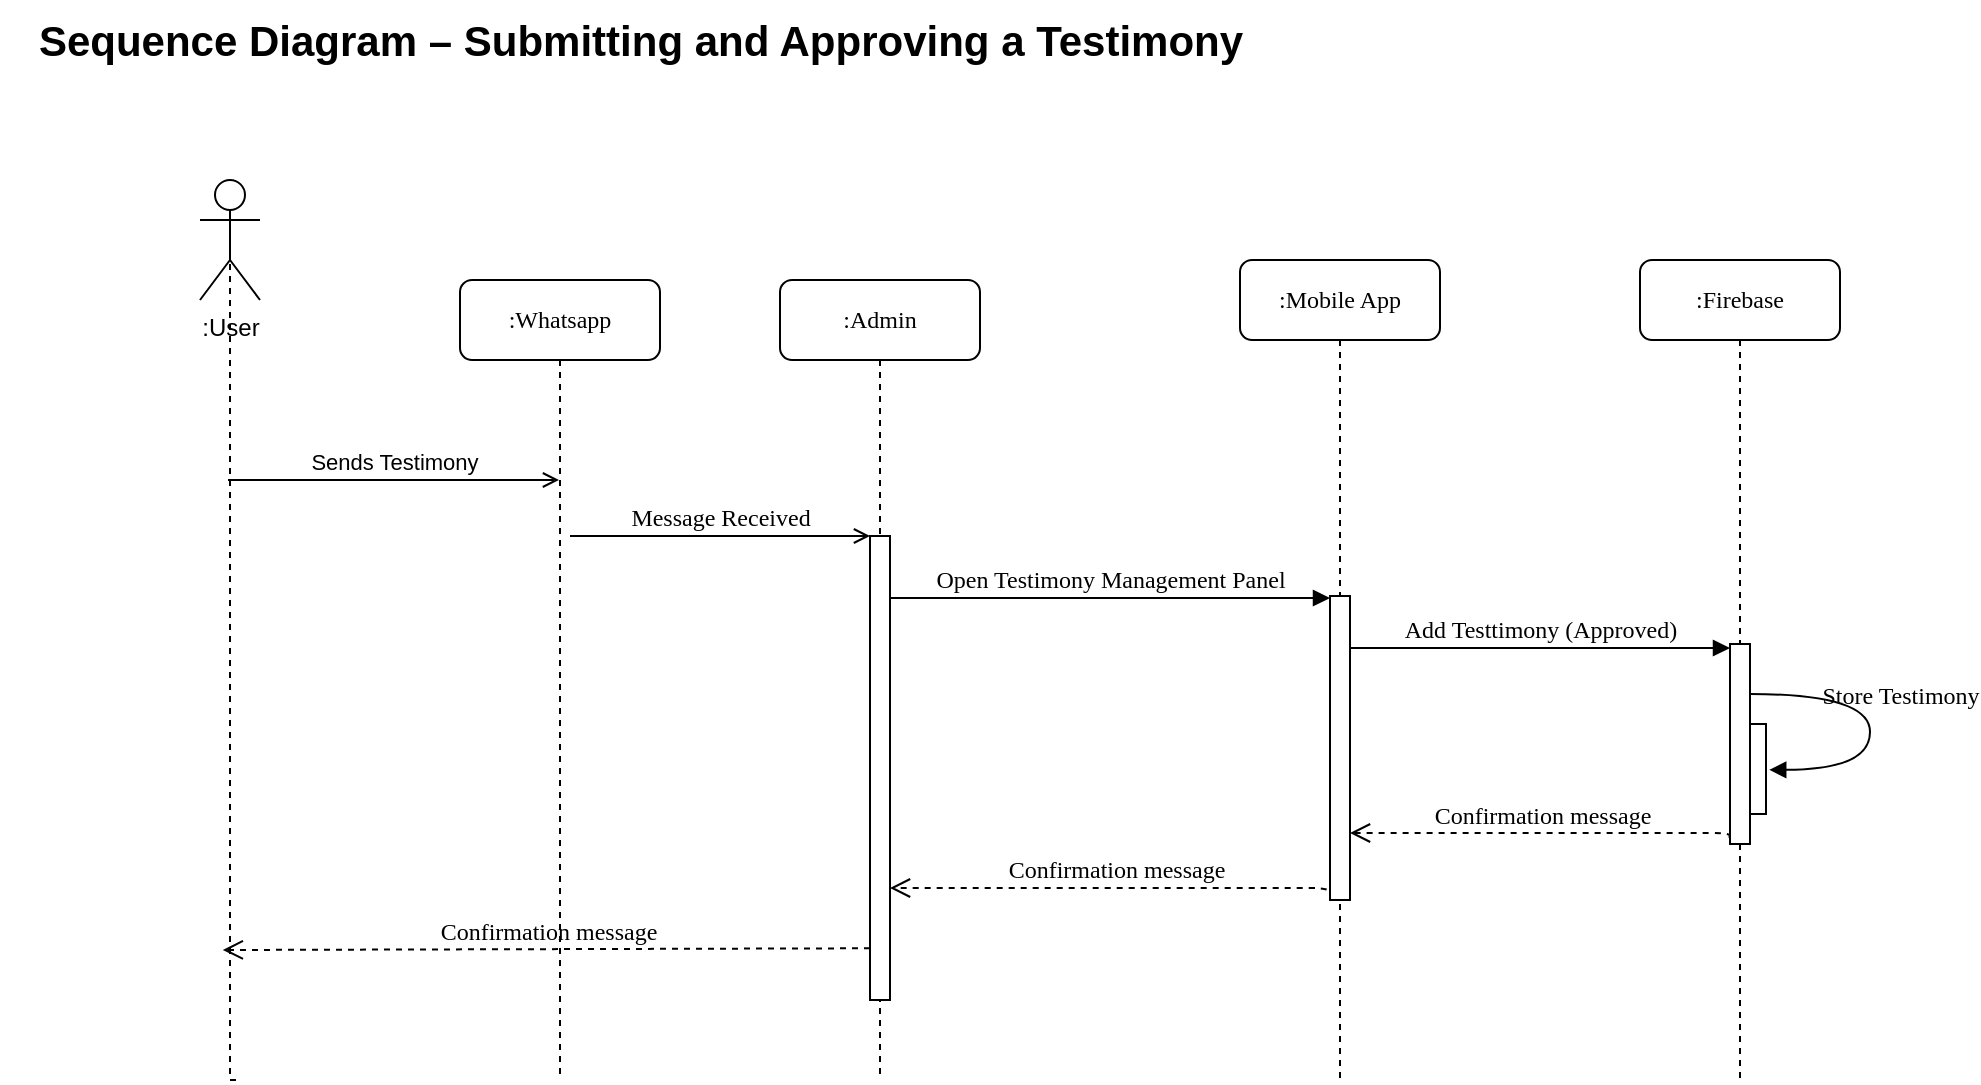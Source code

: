 <mxfile version="26.2.14" pages="3">
  <diagram name="Page-1" id="13e1069c-82ec-6db2-03f1-153e76fe0fe0">
    <mxGraphModel dx="1042" dy="543" grid="1" gridSize="10" guides="1" tooltips="1" connect="1" arrows="1" fold="1" page="1" pageScale="1" pageWidth="1100" pageHeight="850" background="none" math="0" shadow="0">
      <root>
        <mxCell id="0" />
        <mxCell id="1" parent="0" />
        <mxCell id="7baba1c4bc27f4b0-2" value=":Whatsapp" style="shape=umlLifeline;perimeter=lifelinePerimeter;whiteSpace=wrap;html=1;container=1;collapsible=0;recursiveResize=0;outlineConnect=0;rounded=1;shadow=0;comic=0;labelBackgroundColor=none;strokeWidth=1;fontFamily=Verdana;fontSize=12;align=center;" parent="1" vertex="1">
          <mxGeometry x="240" y="200" width="100" height="400" as="geometry" />
        </mxCell>
        <mxCell id="7baba1c4bc27f4b0-3" value=":Admin" style="shape=umlLifeline;perimeter=lifelinePerimeter;whiteSpace=wrap;html=1;container=1;collapsible=0;recursiveResize=0;outlineConnect=0;rounded=1;shadow=0;comic=0;labelBackgroundColor=none;strokeWidth=1;fontFamily=Verdana;fontSize=12;align=center;" parent="1" vertex="1">
          <mxGeometry x="400" y="200" width="100" height="400" as="geometry" />
        </mxCell>
        <mxCell id="7baba1c4bc27f4b0-13" value="" style="html=1;points=[];perimeter=orthogonalPerimeter;rounded=0;shadow=0;comic=0;labelBackgroundColor=none;strokeWidth=1;fontFamily=Verdana;fontSize=12;align=center;" parent="7baba1c4bc27f4b0-3" vertex="1">
          <mxGeometry x="45" y="128" width="10" height="232" as="geometry" />
        </mxCell>
        <mxCell id="zQ8eZVxgcaHtA0OOo_be-4" value="Confirmation message" style="html=1;verticalAlign=bottom;endArrow=open;dashed=1;endSize=8;labelBackgroundColor=none;fontFamily=Verdana;fontSize=12;edgeStyle=elbowEdgeStyle;elbow=vertical;exitX=0.06;exitY=0.653;exitDx=0;exitDy=0;exitPerimeter=0;" edge="1" parent="7baba1c4bc27f4b0-3">
          <mxGeometry relative="1" as="geometry">
            <mxPoint x="55" y="304" as="targetPoint" />
            <Array as="points">
              <mxPoint x="150" y="304" />
              <mxPoint x="120" y="314" />
              <mxPoint x="130" y="234" />
              <mxPoint x="160" y="234" />
            </Array>
            <mxPoint x="275.6" y="309.54" as="sourcePoint" />
          </mxGeometry>
        </mxCell>
        <mxCell id="7baba1c4bc27f4b0-4" value=":Mobile App" style="shape=umlLifeline;perimeter=lifelinePerimeter;whiteSpace=wrap;html=1;container=1;collapsible=0;recursiveResize=0;outlineConnect=0;rounded=1;shadow=0;comic=0;labelBackgroundColor=none;strokeWidth=1;fontFamily=Verdana;fontSize=12;align=center;" parent="1" vertex="1">
          <mxGeometry x="630" y="190" width="100" height="410" as="geometry" />
        </mxCell>
        <mxCell id="7baba1c4bc27f4b0-5" value=":Firebase" style="shape=umlLifeline;perimeter=lifelinePerimeter;whiteSpace=wrap;html=1;container=1;collapsible=0;recursiveResize=0;outlineConnect=0;rounded=1;shadow=0;comic=0;labelBackgroundColor=none;strokeWidth=1;fontFamily=Verdana;fontSize=12;align=center;" parent="1" vertex="1">
          <mxGeometry x="830" y="190" width="100" height="410" as="geometry" />
        </mxCell>
        <mxCell id="7baba1c4bc27f4b0-34" value="" style="html=1;points=[];perimeter=orthogonalPerimeter;rounded=0;shadow=0;comic=0;labelBackgroundColor=none;strokeWidth=1;fontFamily=Verdana;fontSize=12;align=center;" parent="7baba1c4bc27f4b0-5" vertex="1">
          <mxGeometry x="53" y="232" width="10" height="45" as="geometry" />
        </mxCell>
        <mxCell id="7baba1c4bc27f4b0-16" value="" style="html=1;points=[];perimeter=orthogonalPerimeter;rounded=0;shadow=0;comic=0;labelBackgroundColor=none;strokeWidth=1;fontFamily=Verdana;fontSize=12;align=center;" parent="1" vertex="1">
          <mxGeometry x="675" y="358" width="10" height="152" as="geometry" />
        </mxCell>
        <mxCell id="7baba1c4bc27f4b0-17" value="Open Testimony Management Panel" style="html=1;verticalAlign=bottom;endArrow=block;labelBackgroundColor=none;fontFamily=Verdana;fontSize=12;edgeStyle=elbowEdgeStyle;elbow=vertical;" parent="1" edge="1">
          <mxGeometry relative="1" as="geometry">
            <mxPoint x="455" y="359" as="sourcePoint" />
            <Array as="points">
              <mxPoint x="460" y="359" />
            </Array>
            <mxPoint x="675" y="359" as="targetPoint" />
          </mxGeometry>
        </mxCell>
        <mxCell id="7baba1c4bc27f4b0-19" value="" style="html=1;points=[];perimeter=orthogonalPerimeter;rounded=0;shadow=0;comic=0;labelBackgroundColor=none;strokeWidth=1;fontFamily=Verdana;fontSize=12;align=center;" parent="1" vertex="1">
          <mxGeometry x="875" y="382" width="10" height="100" as="geometry" />
        </mxCell>
        <mxCell id="7baba1c4bc27f4b0-20" value="Add Testtimony (Approved)" style="html=1;verticalAlign=bottom;endArrow=block;entryX=0;entryY=0;labelBackgroundColor=none;fontFamily=Verdana;fontSize=12;edgeStyle=elbowEdgeStyle;elbow=vertical;" parent="1" edge="1">
          <mxGeometry relative="1" as="geometry">
            <mxPoint x="685" y="384" as="sourcePoint" />
            <mxPoint x="875" y="384" as="targetPoint" />
          </mxGeometry>
        </mxCell>
        <mxCell id="7baba1c4bc27f4b0-14" value="Message Received" style="html=1;verticalAlign=bottom;endArrow=open;entryX=0;entryY=0;labelBackgroundColor=none;fontFamily=Verdana;fontSize=12;edgeStyle=elbowEdgeStyle;elbow=vertical;endFill=0;" parent="1" target="7baba1c4bc27f4b0-13" edge="1">
          <mxGeometry relative="1" as="geometry">
            <mxPoint x="295" y="328" as="sourcePoint" />
          </mxGeometry>
        </mxCell>
        <mxCell id="7baba1c4bc27f4b0-35" value="Store Testimony" style="html=1;verticalAlign=bottom;endArrow=block;labelBackgroundColor=none;fontFamily=Verdana;fontSize=12;elbow=vertical;edgeStyle=orthogonalEdgeStyle;curved=1;entryX=1;entryY=0.286;entryPerimeter=0;" parent="1" edge="1">
          <mxGeometry x="-0.056" y="15" relative="1" as="geometry">
            <mxPoint x="885" y="407" as="sourcePoint" />
            <mxPoint x="894.62" y="444.92" as="targetPoint" />
            <Array as="points">
              <mxPoint x="945" y="407" />
              <mxPoint x="945" y="445" />
            </Array>
            <mxPoint as="offset" />
          </mxGeometry>
        </mxCell>
        <mxCell id="zQ8eZVxgcaHtA0OOo_be-2" style="edgeStyle=orthogonalEdgeStyle;rounded=0;orthogonalLoop=1;jettySize=auto;html=1;exitX=0.5;exitY=0.5;exitDx=0;exitDy=0;exitPerimeter=0;dashed=1;endArrow=none;startFill=0;" edge="1" parent="1" source="zQ8eZVxgcaHtA0OOo_be-1">
          <mxGeometry relative="1" as="geometry">
            <mxPoint x="130" y="600" as="targetPoint" />
            <Array as="points">
              <mxPoint x="125" y="485" />
              <mxPoint x="125" y="485" />
            </Array>
          </mxGeometry>
        </mxCell>
        <mxCell id="zQ8eZVxgcaHtA0OOo_be-1" value=":User" style="shape=umlActor;verticalLabelPosition=bottom;verticalAlign=top;html=1;outlineConnect=0;" vertex="1" parent="1">
          <mxGeometry x="110" y="150" width="30" height="60" as="geometry" />
        </mxCell>
        <mxCell id="zQ8eZVxgcaHtA0OOo_be-3" value="Sends Testimony" style="html=1;verticalAlign=bottom;endArrow=open;curved=0;rounded=0;endFill=0;" edge="1" parent="1" target="7baba1c4bc27f4b0-2">
          <mxGeometry width="80" relative="1" as="geometry">
            <mxPoint x="124" y="300" as="sourcePoint" />
            <mxPoint x="284" y="300" as="targetPoint" />
          </mxGeometry>
        </mxCell>
        <mxCell id="7baba1c4bc27f4b0-21" value="Confirmation message" style="html=1;verticalAlign=bottom;endArrow=open;dashed=1;endSize=8;labelBackgroundColor=none;fontFamily=Verdana;fontSize=12;edgeStyle=elbowEdgeStyle;elbow=vertical;exitX=-0.02;exitY=0.52;exitDx=0;exitDy=0;exitPerimeter=0;" parent="1" edge="1">
          <mxGeometry relative="1" as="geometry">
            <mxPoint x="685" y="476.5" as="targetPoint" />
            <Array as="points">
              <mxPoint x="780" y="476.5" />
              <mxPoint x="750" y="486.5" />
              <mxPoint x="760" y="406.5" />
              <mxPoint x="790" y="406.5" />
            </Array>
            <mxPoint x="874.8" y="479" as="sourcePoint" />
          </mxGeometry>
        </mxCell>
        <mxCell id="zQ8eZVxgcaHtA0OOo_be-5" value="Confirmation message" style="html=1;verticalAlign=bottom;endArrow=open;dashed=1;endSize=8;labelBackgroundColor=none;fontFamily=Verdana;fontSize=12;edgeStyle=elbowEdgeStyle;elbow=vertical;exitX=-0.14;exitY=0.867;exitDx=0;exitDy=0;exitPerimeter=0;" edge="1" parent="1">
          <mxGeometry relative="1" as="geometry">
            <mxPoint x="121.4" y="535" as="targetPoint" />
            <Array as="points">
              <mxPoint x="386.4" y="535" />
              <mxPoint x="356.4" y="545" />
              <mxPoint x="366.4" y="465" />
              <mxPoint x="396.4" y="465" />
            </Array>
            <mxPoint x="445.0" y="534.144" as="sourcePoint" />
          </mxGeometry>
        </mxCell>
        <mxCell id="zQ8eZVxgcaHtA0OOo_be-6" value="&lt;font style=&quot;font-size: 21px;&quot;&gt;Sequence Diagram – Submitting and Approving a Testimony&lt;/font&gt;" style="text;align=center;fontStyle=1;verticalAlign=middle;spacingLeft=3;spacingRight=3;strokeColor=none;rotatable=0;points=[[0,0.5],[1,0.5]];portConstraint=eastwest;html=1;" vertex="1" parent="1">
          <mxGeometry x="10" y="60" width="640" height="40" as="geometry" />
        </mxCell>
      </root>
    </mxGraphModel>
  </diagram>
  <diagram id="HIS9P-Sodlr5wA8Jzd1s" name="Page-2">
    <mxGraphModel dx="1042" dy="543" grid="1" gridSize="10" guides="1" tooltips="1" connect="1" arrows="1" fold="1" page="1" pageScale="1" pageWidth="827" pageHeight="1169" math="0" shadow="0">
      <root>
        <mxCell id="0" />
        <mxCell id="1" parent="0" />
        <mxCell id="5Jhec_saraXhwh3HA-Kq-1" value=":Firestore (Draft)" style="shape=umlLifeline;perimeter=lifelinePerimeter;whiteSpace=wrap;html=1;container=1;collapsible=0;recursiveResize=0;outlineConnect=0;rounded=1;shadow=0;comic=0;labelBackgroundColor=none;strokeWidth=1;fontFamily=Verdana;fontSize=12;align=center;" vertex="1" parent="1">
          <mxGeometry x="240" y="200" width="100" height="450" as="geometry" />
        </mxCell>
        <mxCell id="5Jhec_saraXhwh3HA-Kq-20" value="" style="html=1;points=[];perimeter=orthogonalPerimeter;rounded=0;shadow=0;comic=0;labelBackgroundColor=none;strokeWidth=1;fontFamily=Verdana;fontSize=12;align=center;" vertex="1" parent="5Jhec_saraXhwh3HA-Kq-1">
          <mxGeometry x="45" y="90" width="10" height="210" as="geometry" />
        </mxCell>
        <mxCell id="5Jhec_saraXhwh3HA-Kq-2" value=":Notification System" style="shape=umlLifeline;perimeter=lifelinePerimeter;whiteSpace=wrap;html=1;container=1;collapsible=0;recursiveResize=0;outlineConnect=0;rounded=1;shadow=0;comic=0;labelBackgroundColor=none;strokeWidth=1;fontFamily=Verdana;fontSize=12;align=center;" vertex="1" parent="1">
          <mxGeometry x="400" y="200" width="100" height="450" as="geometry" />
        </mxCell>
        <mxCell id="5Jhec_saraXhwh3HA-Kq-4" value="Reject Update" style="html=1;verticalAlign=bottom;endArrow=open;dashed=1;endSize=8;labelBackgroundColor=none;fontFamily=Verdana;fontSize=12;edgeStyle=elbowEdgeStyle;elbow=vertical;exitX=0.06;exitY=0.653;exitDx=0;exitDy=0;exitPerimeter=0;entryX=0.98;entryY=0.609;entryDx=0;entryDy=0;entryPerimeter=0;" edge="1" parent="5Jhec_saraXhwh3HA-Kq-2">
          <mxGeometry relative="1" as="geometry">
            <mxPoint x="-105.2" y="259.34" as="targetPoint" />
            <Array as="points">
              <mxPoint x="150" y="260" />
              <mxPoint x="120" y="270" />
              <mxPoint x="130" y="190" />
              <mxPoint x="160" y="190" />
            </Array>
            <mxPoint x="275.6" y="265.54" as="sourcePoint" />
          </mxGeometry>
        </mxCell>
        <mxCell id="5Jhec_saraXhwh3HA-Kq-5" value=":Super Admin" style="shape=umlLifeline;perimeter=lifelinePerimeter;whiteSpace=wrap;html=1;container=1;collapsible=0;recursiveResize=0;outlineConnect=0;rounded=1;shadow=0;comic=0;labelBackgroundColor=none;strokeWidth=1;fontFamily=Verdana;fontSize=12;align=center;" vertex="1" parent="1">
          <mxGeometry x="630" y="190" width="100" height="460" as="geometry" />
        </mxCell>
        <mxCell id="5Jhec_saraXhwh3HA-Kq-6" value=":Firestore (Live)" style="shape=umlLifeline;perimeter=lifelinePerimeter;whiteSpace=wrap;html=1;container=1;collapsible=0;recursiveResize=0;outlineConnect=0;rounded=1;shadow=0;comic=0;labelBackgroundColor=none;strokeWidth=1;fontFamily=Verdana;fontSize=12;align=center;" vertex="1" parent="1">
          <mxGeometry x="830" y="190" width="100" height="460" as="geometry" />
        </mxCell>
        <mxCell id="5Jhec_saraXhwh3HA-Kq-10" value="" style="html=1;points=[];perimeter=orthogonalPerimeter;rounded=0;shadow=0;comic=0;labelBackgroundColor=none;strokeWidth=1;fontFamily=Verdana;fontSize=12;align=center;" vertex="1" parent="5Jhec_saraXhwh3HA-Kq-6">
          <mxGeometry x="45" y="356" width="10" height="54" as="geometry" />
        </mxCell>
        <mxCell id="5Jhec_saraXhwh3HA-Kq-8" value="" style="html=1;points=[];perimeter=orthogonalPerimeter;rounded=0;shadow=0;comic=0;labelBackgroundColor=none;strokeWidth=1;fontFamily=Verdana;fontSize=12;align=center;" vertex="1" parent="1">
          <mxGeometry x="675" y="358" width="10" height="112" as="geometry" />
        </mxCell>
        <mxCell id="5Jhec_saraXhwh3HA-Kq-9" value="Send Notification to Super Admin" style="html=1;verticalAlign=bottom;endArrow=block;labelBackgroundColor=none;fontFamily=Verdana;fontSize=12;edgeStyle=elbowEdgeStyle;elbow=vertical;" edge="1" parent="1">
          <mxGeometry relative="1" as="geometry">
            <mxPoint x="455" y="359" as="sourcePoint" />
            <Array as="points">
              <mxPoint x="460" y="359" />
            </Array>
            <mxPoint x="675" y="359" as="targetPoint" />
          </mxGeometry>
        </mxCell>
        <mxCell id="5Jhec_saraXhwh3HA-Kq-12" value="Notify super admin" style="html=1;verticalAlign=bottom;endArrow=open;labelBackgroundColor=none;fontFamily=Verdana;fontSize=12;edgeStyle=elbowEdgeStyle;elbow=vertical;endFill=0;" edge="1" parent="1" target="5Jhec_saraXhwh3HA-Kq-2">
          <mxGeometry relative="1" as="geometry">
            <mxPoint x="295" y="328" as="sourcePoint" />
            <mxPoint x="445" y="328.0" as="targetPoint" />
          </mxGeometry>
        </mxCell>
        <mxCell id="5Jhec_saraXhwh3HA-Kq-14" style="edgeStyle=orthogonalEdgeStyle;rounded=0;orthogonalLoop=1;jettySize=auto;html=1;exitX=0.5;exitY=0.5;exitDx=0;exitDy=0;exitPerimeter=0;dashed=1;endArrow=none;startFill=0;" edge="1" parent="1" source="5Jhec_saraXhwh3HA-Kq-15">
          <mxGeometry relative="1" as="geometry">
            <mxPoint x="130" y="650" as="targetPoint" />
            <Array as="points">
              <mxPoint x="125" y="650" />
            </Array>
          </mxGeometry>
        </mxCell>
        <mxCell id="5Jhec_saraXhwh3HA-Kq-15" value=":User" style="shape=umlActor;verticalLabelPosition=bottom;verticalAlign=top;html=1;outlineConnect=0;" vertex="1" parent="1">
          <mxGeometry x="110" y="150" width="30" height="60" as="geometry" />
        </mxCell>
        <mxCell id="5Jhec_saraXhwh3HA-Kq-16" value="Submit new announcement" style="html=1;verticalAlign=bottom;endArrow=blockThin;curved=0;rounded=0;endFill=1;entryX=0.26;entryY=0.034;entryDx=0;entryDy=0;entryPerimeter=0;" edge="1" parent="1">
          <mxGeometry width="80" relative="1" as="geometry">
            <mxPoint x="123" y="302" as="sourcePoint" />
            <mxPoint x="286.6" y="300.84" as="targetPoint" />
          </mxGeometry>
        </mxCell>
        <mxCell id="5Jhec_saraXhwh3HA-Kq-18" value="Notify Published" style="html=1;verticalAlign=bottom;endArrow=open;dashed=1;endSize=8;labelBackgroundColor=none;fontFamily=Verdana;fontSize=12;edgeStyle=elbowEdgeStyle;elbow=vertical;exitX=-0.02;exitY=0.736;exitDx=0;exitDy=0;exitPerimeter=0;" edge="1" parent="1" source="5Jhec_saraXhwh3HA-Kq-10">
          <mxGeometry relative="1" as="geometry">
            <mxPoint x="121.4" y="585.86" as="targetPoint" />
            <Array as="points">
              <mxPoint x="870" y="586" />
              <mxPoint x="356.4" y="595.86" />
              <mxPoint x="366.4" y="515.86" />
              <mxPoint x="396.4" y="515.86" />
            </Array>
            <mxPoint x="445.0" y="585.004" as="sourcePoint" />
          </mxGeometry>
        </mxCell>
        <mxCell id="5Jhec_saraXhwh3HA-Kq-19" value="&lt;font style=&quot;font-size: 21px;&quot;&gt;Sequence Diagram – Super Admin Automatic Approval Process&lt;/font&gt;" style="text;align=center;fontStyle=1;verticalAlign=middle;spacingLeft=3;spacingRight=3;strokeColor=none;rotatable=0;points=[[0,0.5],[1,0.5]];portConstraint=eastwest;html=1;" vertex="1" parent="1">
          <mxGeometry x="10" y="60" width="640" height="40" as="geometry" />
        </mxCell>
        <mxCell id="5Jhec_saraXhwh3HA-Kq-21" value="Alt" style="shape=umlFrame;whiteSpace=wrap;html=1;pointerEvents=0;" vertex="1" parent="1">
          <mxGeometry x="40" y="400" width="860" height="210" as="geometry" />
        </mxCell>
        <mxCell id="5Jhec_saraXhwh3HA-Kq-22" value="" style="line;strokeWidth=1;fillColor=none;align=left;verticalAlign=middle;spacingTop=-1;spacingLeft=3;spacingRight=3;rotatable=0;labelPosition=right;points=[];portConstraint=eastwest;strokeColor=inherit;" vertex="1" parent="1">
          <mxGeometry x="40" y="514" width="860" height="8" as="geometry" />
        </mxCell>
        <mxCell id="5Jhec_saraXhwh3HA-Kq-23" value="[ Super Admin Rejects ]" style="text;align=center;fontStyle=1;verticalAlign=middle;spacingLeft=3;spacingRight=3;strokeColor=none;rotatable=0;points=[[0,0.5],[1,0.5]];portConstraint=eastwest;html=1;" vertex="1" parent="1">
          <mxGeometry x="130" y="410" width="140" height="26" as="geometry" />
        </mxCell>
        <mxCell id="5Jhec_saraXhwh3HA-Kq-25" value="[ No action within 6h ]" style="text;align=center;fontStyle=1;verticalAlign=middle;spacingLeft=3;spacingRight=3;strokeColor=none;rotatable=0;points=[[0,0.5],[1,0.5]];portConstraint=eastwest;html=1;" vertex="1" parent="1">
          <mxGeometry x="40" y="514" width="140" height="26" as="geometry" />
        </mxCell>
        <mxCell id="5Jhec_saraXhwh3HA-Kq-28" value="Notify Rejection" style="html=1;verticalAlign=bottom;endArrow=open;dashed=1;endSize=8;curved=0;rounded=0;" edge="1" parent="1">
          <mxGeometry relative="1" as="geometry">
            <mxPoint x="286" y="490" as="sourcePoint" />
            <mxPoint x="120" y="490" as="targetPoint" />
          </mxGeometry>
        </mxCell>
        <mxCell id="5Jhec_saraXhwh3HA-Kq-29" value="Publish Automatically" style="html=1;verticalAlign=bottom;endArrow=block;curved=0;rounded=0;entryX=-0.02;entryY=0.376;entryDx=0;entryDy=0;entryPerimeter=0;" edge="1" parent="1" source="5Jhec_saraXhwh3HA-Kq-1">
          <mxGeometry width="80" relative="1" as="geometry">
            <mxPoint x="300" y="548" as="sourcePoint" />
            <mxPoint x="875.8" y="547.6" as="targetPoint" />
          </mxGeometry>
        </mxCell>
      </root>
    </mxGraphModel>
  </diagram>
  <diagram id="2EwENsBFeRdnxH6V9Vjj" name="Page-3">
    <mxGraphModel dx="1042" dy="543" grid="1" gridSize="10" guides="1" tooltips="1" connect="1" arrows="1" fold="1" page="1" pageScale="1" pageWidth="827" pageHeight="1169" math="0" shadow="0">
      <root>
        <mxCell id="0" />
        <mxCell id="1" parent="0" />
        <mxCell id="ixfAbNjJIb_P0UuwFESO-1" value=":Mobile App" style="shape=umlLifeline;perimeter=lifelinePerimeter;whiteSpace=wrap;html=1;container=1;collapsible=0;recursiveResize=0;outlineConnect=0;rounded=1;shadow=0;comic=0;labelBackgroundColor=none;strokeWidth=1;fontFamily=Verdana;fontSize=12;align=center;" vertex="1" parent="1">
          <mxGeometry x="290" y="200" width="100" height="400" as="geometry" />
        </mxCell>
        <mxCell id="ixfAbNjJIb_P0UuwFESO-2" value=":Firebase Firestore" style="shape=umlLifeline;perimeter=lifelinePerimeter;whiteSpace=wrap;html=1;container=1;collapsible=0;recursiveResize=0;outlineConnect=0;rounded=1;shadow=0;comic=0;labelBackgroundColor=none;strokeWidth=1;fontFamily=Verdana;fontSize=12;align=center;" vertex="1" parent="1">
          <mxGeometry x="450" y="200" width="100" height="400" as="geometry" />
        </mxCell>
        <mxCell id="ixfAbNjJIb_P0UuwFESO-4" value="Send push notification" style="html=1;verticalAlign=bottom;endArrow=open;dashed=1;endSize=8;labelBackgroundColor=none;fontFamily=Verdana;fontSize=12;edgeStyle=elbowEdgeStyle;elbow=vertical;exitX=0.06;exitY=0.653;exitDx=0;exitDy=0;exitPerimeter=0;" edge="1" parent="ixfAbNjJIb_P0UuwFESO-2">
          <mxGeometry relative="1" as="geometry">
            <mxPoint x="-110.5" y="286" as="targetPoint" />
            <Array as="points">
              <mxPoint x="150" y="286" />
              <mxPoint x="120" y="296" />
              <mxPoint x="130" y="216" />
              <mxPoint x="160" y="216" />
            </Array>
            <mxPoint x="275.6" y="291.54" as="sourcePoint" />
          </mxGeometry>
        </mxCell>
        <mxCell id="ixfAbNjJIb_P0UuwFESO-5" value=":Firebase Cloud Messaging" style="shape=umlLifeline;perimeter=lifelinePerimeter;whiteSpace=wrap;html=1;container=1;collapsible=0;recursiveResize=0;outlineConnect=0;rounded=1;shadow=0;comic=0;labelBackgroundColor=none;strokeWidth=1;fontFamily=Verdana;fontSize=12;align=center;" vertex="1" parent="1">
          <mxGeometry x="680" y="190" width="100" height="410" as="geometry" />
        </mxCell>
        <mxCell id="ixfAbNjJIb_P0UuwFESO-12" value="Register interest" style="html=1;verticalAlign=bottom;endArrow=open;labelBackgroundColor=none;fontFamily=Verdana;fontSize=12;edgeStyle=elbowEdgeStyle;elbow=vertical;endFill=0;" edge="1" parent="1">
          <mxGeometry relative="1" as="geometry">
            <mxPoint x="339.5" y="346" as="sourcePoint" />
            <mxPoint x="499.5" y="346" as="targetPoint" />
          </mxGeometry>
        </mxCell>
        <mxCell id="ixfAbNjJIb_P0UuwFESO-14" style="edgeStyle=orthogonalEdgeStyle;rounded=0;orthogonalLoop=1;jettySize=auto;html=1;exitX=0.5;exitY=0.5;exitDx=0;exitDy=0;exitPerimeter=0;dashed=1;endArrow=none;startFill=0;" edge="1" parent="1" source="ixfAbNjJIb_P0UuwFESO-15">
          <mxGeometry relative="1" as="geometry">
            <mxPoint x="100" y="600" as="targetPoint" />
            <Array as="points">
              <mxPoint x="95" y="485" />
              <mxPoint x="95" y="485" />
            </Array>
          </mxGeometry>
        </mxCell>
        <mxCell id="ixfAbNjJIb_P0UuwFESO-15" value=":User" style="shape=umlActor;verticalLabelPosition=bottom;verticalAlign=top;html=1;outlineConnect=0;" vertex="1" parent="1">
          <mxGeometry x="80" y="150" width="30" height="60" as="geometry" />
        </mxCell>
        <mxCell id="ixfAbNjJIb_P0UuwFESO-16" value="Subscribe to program notifications" style="html=1;verticalAlign=bottom;endArrow=open;curved=0;rounded=0;endFill=0;" edge="1" parent="1" target="ixfAbNjJIb_P0UuwFESO-1">
          <mxGeometry width="80" relative="1" as="geometry">
            <mxPoint x="100" y="300" as="sourcePoint" />
            <mxPoint x="284" y="300" as="targetPoint" />
          </mxGeometry>
        </mxCell>
        <mxCell id="ixfAbNjJIb_P0UuwFESO-19" value="&lt;font style=&quot;font-size: 21px;&quot;&gt;Sequence Diagram – User Receiving Google Meet Notification&lt;/font&gt;" style="text;align=center;fontStyle=1;verticalAlign=middle;spacingLeft=3;spacingRight=3;strokeColor=none;rotatable=0;points=[[0,0.5],[1,0.5]];portConstraint=eastwest;html=1;" vertex="1" parent="1">
          <mxGeometry x="10" y="60" width="640" height="40" as="geometry" />
        </mxCell>
        <mxCell id="ixfAbNjJIb_P0UuwFESO-21" value="Schedule time-based triggers" style="shape=note;size=20;whiteSpace=wrap;html=1;" vertex="1" parent="1">
          <mxGeometry x="547" y="386" width="180" height="58" as="geometry" />
        </mxCell>
        <mxCell id="ixfAbNjJIb_P0UuwFESO-22" value="Show &quot;Google Meet starting soon&quot; message" style="html=1;verticalAlign=bottom;endArrow=open;dashed=1;endSize=8;curved=0;rounded=0;" edge="1" parent="1" source="ixfAbNjJIb_P0UuwFESO-1">
          <mxGeometry relative="1" as="geometry">
            <mxPoint x="290" y="540" as="sourcePoint" />
            <mxPoint x="100" y="540" as="targetPoint" />
          </mxGeometry>
        </mxCell>
      </root>
    </mxGraphModel>
  </diagram>
</mxfile>
